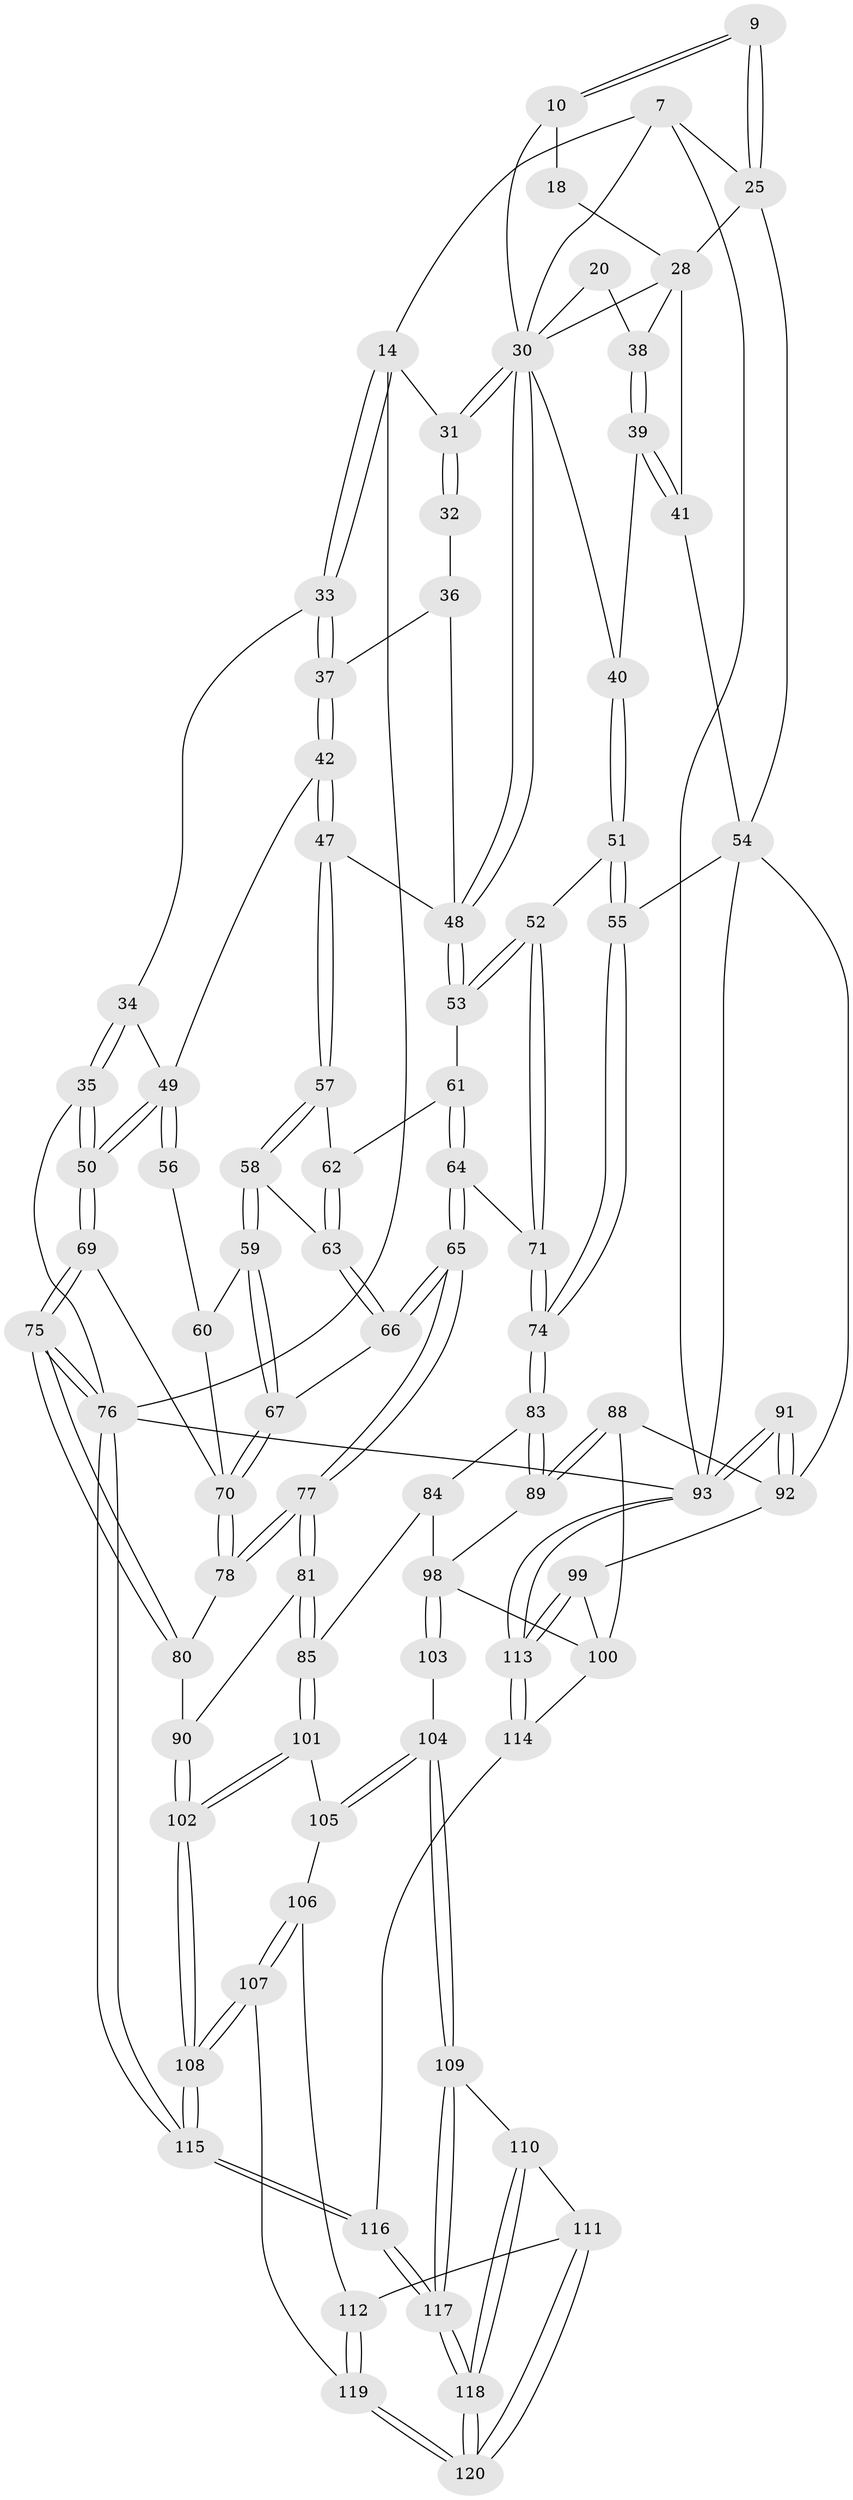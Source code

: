 // original degree distribution, {3: 0.016666666666666666, 4: 0.26666666666666666, 6: 0.25, 5: 0.4666666666666667}
// Generated by graph-tools (version 1.1) at 2025/04/03/04/25 22:04:35]
// undirected, 84 vertices, 202 edges
graph export_dot {
graph [start="1"]
  node [color=gray90,style=filled];
  7 [pos="+1+0",super="+2"];
  9 [pos="+0.8477739533585746+0.08804480211204753"];
  10 [pos="+0.7641290049582495+0.08294460509903238",super="+6"];
  14 [pos="+0.15556814898731663+0.050274628328533105",super="+13"];
  18 [pos="+0.7374531048474359+0.10210442892820777"];
  20 [pos="+0.6243007859676564+0.16701665838426108"];
  25 [pos="+0.8358101191819006+0.1774974019585271",super="+24"];
  28 [pos="+0.7412989558492328+0.19721059134922644",super="+27"];
  30 [pos="+0.4728107500959379+0.2513768326808071",super="+29+21"];
  31 [pos="+0.44755595580380547+0.206485110047345",super="+16+15"];
  32 [pos="+0.2880152165335646+0.16801813995432605"];
  33 [pos="+0.12891905882736207+0.155615340157652"];
  34 [pos="+0.08441559280794284+0.21113524176837037"];
  35 [pos="+0+0.2602470171974588"];
  36 [pos="+0.2576402141994293+0.2645202585390842"];
  37 [pos="+0.17548875809583023+0.2423454739064529"];
  38 [pos="+0.6888063312569397+0.22614293591307902"];
  39 [pos="+0.6822671173128755+0.2658270943522701"];
  40 [pos="+0.6137645009721281+0.2872985562773673"];
  41 [pos="+0.7984342416003022+0.27697613611207855"];
  42 [pos="+0.15437243755772947+0.3122315427309757"];
  47 [pos="+0.26462389915933127+0.3236552711537896"];
  48 [pos="+0.4331184084052891+0.34522472713707036",super="+46"];
  49 [pos="+0+0.3716992409488358",super="+44+43"];
  50 [pos="+0+0.3819722506236645"];
  51 [pos="+0.6782703977650661+0.4100760222176674"];
  52 [pos="+0.45679719379415246+0.4264047766451308"];
  53 [pos="+0.4349167608128226+0.3603047661262696"];
  54 [pos="+0.8184459866279888+0.47479604489854527",super="+45"];
  55 [pos="+0.7542285754118623+0.45910122265979497"];
  56 [pos="+0.1156649637401027+0.38579660022915613"];
  57 [pos="+0.24925094692380026+0.35974435744353256"];
  58 [pos="+0.21471662894278898+0.39586561262702175"];
  59 [pos="+0.1601753364219842+0.42131075111051886"];
  60 [pos="+0.1350199220693252+0.41564237419706335"];
  61 [pos="+0.30339758869873934+0.42516530883371634"];
  62 [pos="+0.2852438777437018+0.4200893142907488"];
  63 [pos="+0.2575282999351288+0.44315706767846497"];
  64 [pos="+0.29479241099961007+0.539819397680314"];
  65 [pos="+0.28649009185263946+0.5442295342002589"];
  66 [pos="+0.2538604204734549+0.5159140024943496"];
  67 [pos="+0.2176705714318506+0.5013852319218332"];
  69 [pos="+0+0.5449955499688487"];
  70 [pos="+0.1274084352695584+0.54978353565854",super="+68"];
  71 [pos="+0.45095109251359455+0.4946469649143518"];
  74 [pos="+0.4958988475813292+0.569821304876366"];
  75 [pos="+0+0.6889840210824859"];
  76 [pos="+0+1",super="+12"];
  77 [pos="+0.26724261158337564+0.6140433980873041"];
  78 [pos="+0.12937554845986082+0.5610320407306961"];
  80 [pos="+0+0.7120570560154998",super="+79"];
  81 [pos="+0.26806272343419696+0.6768680759103954"];
  83 [pos="+0.4962459458001595+0.5727931977458048"];
  84 [pos="+0.46036956241741434+0.6535130969640701"];
  85 [pos="+0.2785028865434002+0.6930049020852032"];
  88 [pos="+0.7257339125457574+0.6581530760413468",super="+87"];
  89 [pos="+0.6585992193256965+0.6679239972789105"];
  90 [pos="+0.015551797842821328+0.7317228430695897",super="+82"];
  91 [pos="+1+0.9427582591131677",super="+72"];
  92 [pos="+0.9563055534861746+0.7672284698611532",super="+86+73"];
  93 [pos="+1+1",super="+22"];
  98 [pos="+0.6098860251021088+0.8874436714122889",super="+94+95"];
  99 [pos="+0.8326479108325708+0.815302820943376"];
  100 [pos="+0.8173576380346832+0.8117116771442565",super="+97"];
  101 [pos="+0.2784565022603385+0.6970843533567028"];
  102 [pos="+0.15161901966507124+0.8526354637517756"];
  103 [pos="+0.4812830109066065+0.7962846628515987"];
  104 [pos="+0.4619897685866375+0.8065781816277586"];
  105 [pos="+0.3351235690938268+0.7880603073477415"];
  106 [pos="+0.3295512587183495+0.8078240463389547"];
  107 [pos="+0.19415456997343486+0.8888956609894272"];
  108 [pos="+0.159991236354602+0.8873298858606395"];
  109 [pos="+0.4441893583204119+0.8454245890084631"];
  110 [pos="+0.3924918059069075+0.869613441279412"];
  111 [pos="+0.34013735077273527+0.8755820451297985"];
  112 [pos="+0.33384764059253236+0.8649070911611146"];
  113 [pos="+0.955652720973148+1"];
  114 [pos="+0.6587787495515113+1"];
  115 [pos="+0+1"];
  116 [pos="+0.4339821823836805+1"];
  117 [pos="+0.41781679363453+1"];
  118 [pos="+0.37333982065506643+1"];
  119 [pos="+0.23411325797104254+0.9004344237141836"];
  120 [pos="+0.3517355844207271+0.9794362921044525"];
  7 -- 30;
  7 -- 25;
  7 -- 93;
  7 -- 14;
  9 -- 10;
  9 -- 10;
  9 -- 25 [weight=2];
  9 -- 25;
  10 -- 18 [weight=2];
  10 -- 30;
  14 -- 33;
  14 -- 33;
  14 -- 31;
  14 -- 76;
  18 -- 28;
  20 -- 38;
  20 -- 30 [weight=2];
  25 -- 28;
  25 -- 54;
  28 -- 38;
  28 -- 41;
  28 -- 30;
  30 -- 31 [weight=2];
  30 -- 31;
  30 -- 48;
  30 -- 48;
  30 -- 40;
  31 -- 32 [weight=2];
  31 -- 32;
  32 -- 36;
  33 -- 34;
  33 -- 37;
  33 -- 37;
  34 -- 35;
  34 -- 35;
  34 -- 49;
  35 -- 50;
  35 -- 50;
  35 -- 76;
  36 -- 37;
  36 -- 48;
  37 -- 42;
  37 -- 42;
  38 -- 39;
  38 -- 39;
  39 -- 40;
  39 -- 41;
  39 -- 41;
  40 -- 51;
  40 -- 51;
  41 -- 54;
  42 -- 47;
  42 -- 47;
  42 -- 49;
  47 -- 57;
  47 -- 57;
  47 -- 48;
  48 -- 53;
  48 -- 53;
  49 -- 50;
  49 -- 50;
  49 -- 56 [weight=2];
  49 -- 56;
  50 -- 69;
  50 -- 69;
  51 -- 52;
  51 -- 55;
  51 -- 55;
  52 -- 53;
  52 -- 53;
  52 -- 71;
  52 -- 71;
  53 -- 61;
  54 -- 55;
  54 -- 92;
  54 -- 93;
  55 -- 74;
  55 -- 74;
  56 -- 60;
  57 -- 58;
  57 -- 58;
  57 -- 62;
  58 -- 59;
  58 -- 59;
  58 -- 63;
  59 -- 60;
  59 -- 67;
  59 -- 67;
  60 -- 70;
  61 -- 62;
  61 -- 64;
  61 -- 64;
  62 -- 63;
  62 -- 63;
  63 -- 66;
  63 -- 66;
  64 -- 65;
  64 -- 65;
  64 -- 71;
  65 -- 66;
  65 -- 66;
  65 -- 77;
  65 -- 77;
  66 -- 67;
  67 -- 70;
  67 -- 70;
  69 -- 75;
  69 -- 75;
  69 -- 70;
  70 -- 78;
  70 -- 78;
  71 -- 74;
  71 -- 74;
  74 -- 83;
  74 -- 83;
  75 -- 76;
  75 -- 76;
  75 -- 80;
  75 -- 80;
  76 -- 115;
  76 -- 115;
  76 -- 93 [weight=2];
  77 -- 78;
  77 -- 78;
  77 -- 81;
  77 -- 81;
  78 -- 80;
  80 -- 90 [weight=2];
  81 -- 85;
  81 -- 85;
  81 -- 90;
  83 -- 84;
  83 -- 89;
  83 -- 89;
  84 -- 85;
  84 -- 98;
  85 -- 101;
  85 -- 101;
  88 -- 89;
  88 -- 89;
  88 -- 100 [weight=2];
  88 -- 92;
  89 -- 98;
  90 -- 102;
  90 -- 102;
  91 -- 92 [weight=2];
  91 -- 92;
  91 -- 93 [weight=2];
  91 -- 93;
  92 -- 99;
  93 -- 113;
  93 -- 113;
  98 -- 103 [weight=2];
  98 -- 103;
  98 -- 100;
  99 -- 100;
  99 -- 113;
  99 -- 113;
  100 -- 114;
  101 -- 102;
  101 -- 102;
  101 -- 105;
  102 -- 108;
  102 -- 108;
  103 -- 104;
  104 -- 105;
  104 -- 105;
  104 -- 109;
  104 -- 109;
  105 -- 106;
  106 -- 107;
  106 -- 107;
  106 -- 112;
  107 -- 108;
  107 -- 108;
  107 -- 119;
  108 -- 115;
  108 -- 115;
  109 -- 110;
  109 -- 117;
  109 -- 117;
  110 -- 111;
  110 -- 118;
  110 -- 118;
  111 -- 112;
  111 -- 120;
  111 -- 120;
  112 -- 119;
  112 -- 119;
  113 -- 114;
  113 -- 114;
  114 -- 116;
  115 -- 116;
  115 -- 116;
  116 -- 117;
  116 -- 117;
  117 -- 118;
  117 -- 118;
  118 -- 120;
  118 -- 120;
  119 -- 120;
  119 -- 120;
}
